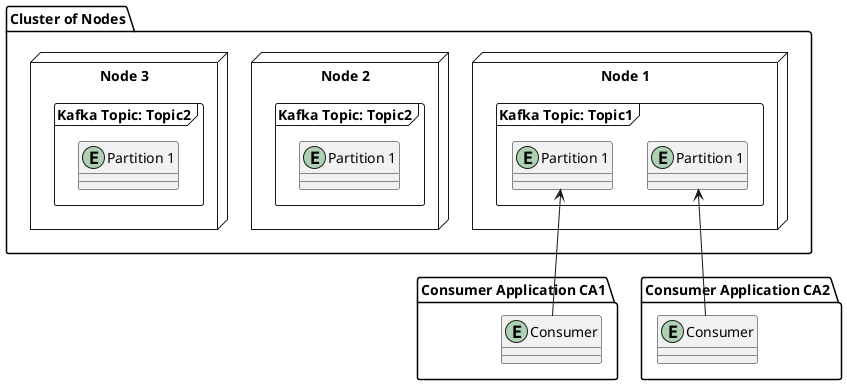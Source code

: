 @startuml

package "Cluster of Nodes" {
    node "Node 1" {
        frame "Kafka Topic: Topic1"  as K1 {
            entity "Partition 1" as P1
            entity "Partition 1" as P2
        }
    }

    node "Node 2" {
            frame "Kafka Topic: Topic2" {
                entity "Partition 1"
        }
    }

    node "Node 3" {
            frame "Kafka Topic: Topic2" {
                entity "Partition 1"
        }
    }
}

package "Consumer Application CA1" {
    entity "Consumer" as C1
}

package "Consumer Application CA2" {
    entity "Consumer" as C2
}

P1 <-- C1
P2 <-- C2

@enduml
